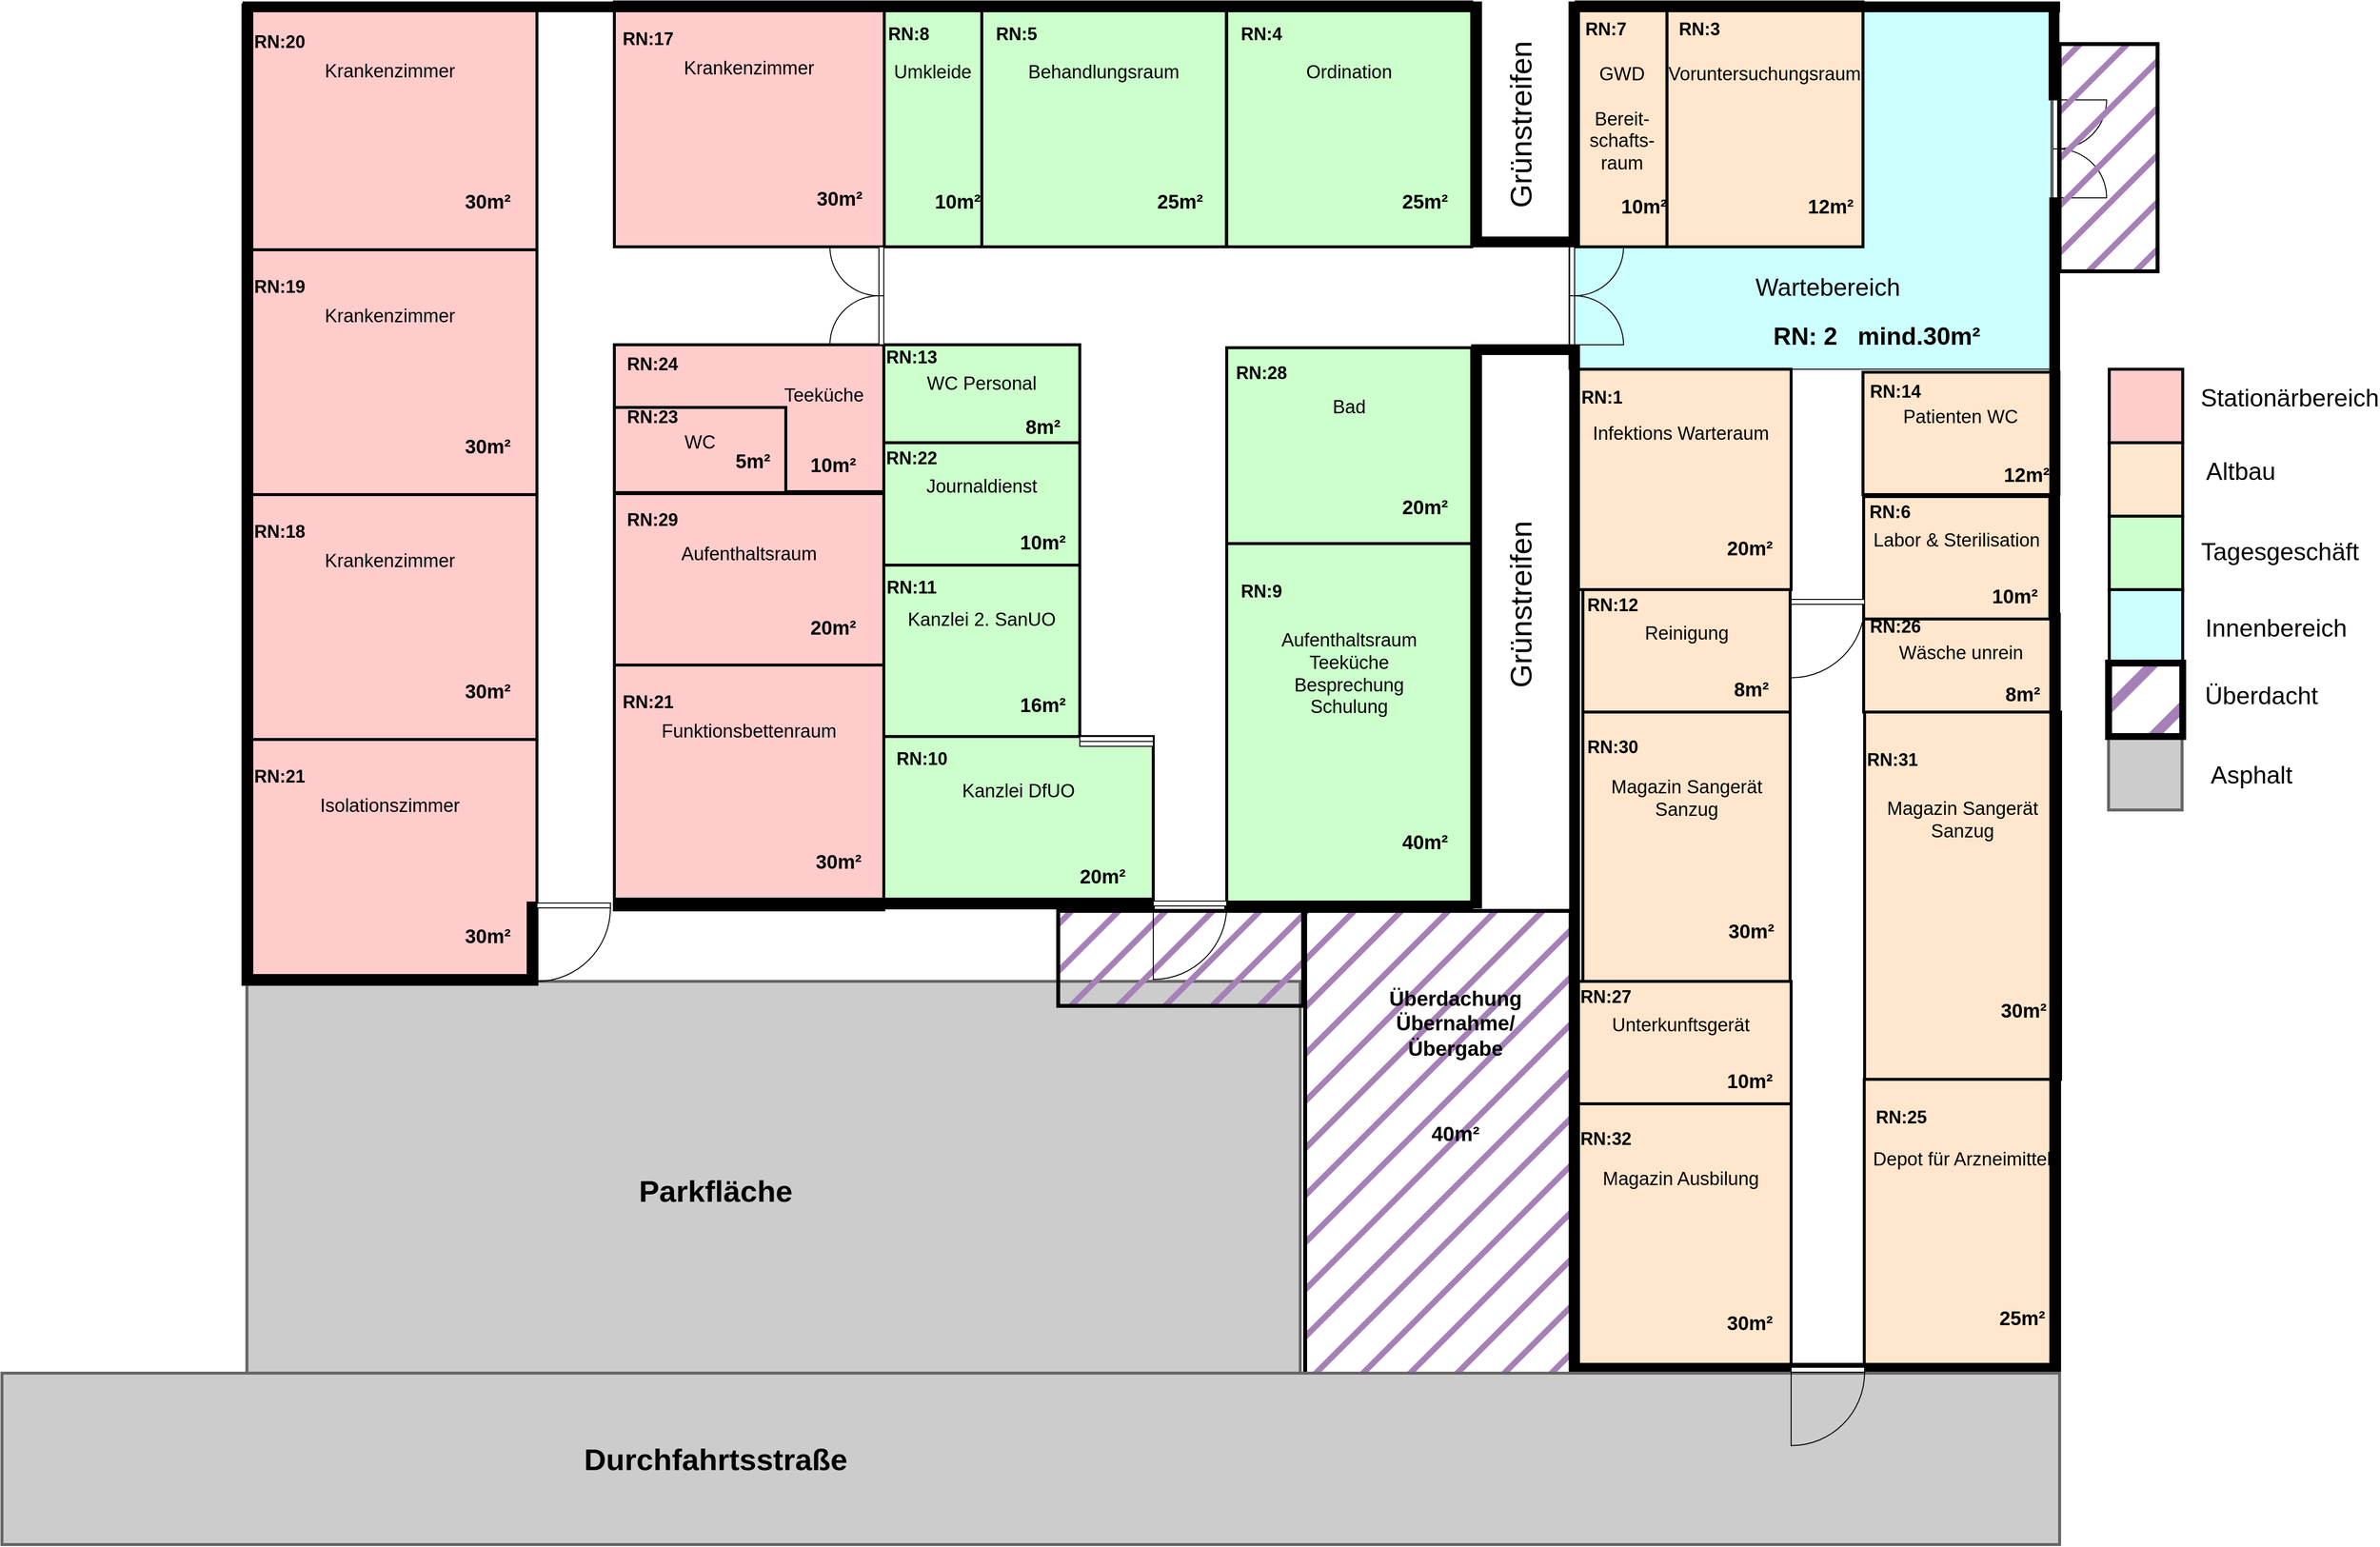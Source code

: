 <mxfile version="20.5.3" type="github">
  <diagram name="Page-1" id="38b20595-45e3-9b7f-d5ca-b57f44c5b66d">
    <mxGraphModel dx="5678" dy="2427" grid="1" gridSize="25" guides="1" tooltips="1" connect="1" arrows="1" fold="1" page="1" pageScale="1" pageWidth="1654" pageHeight="1169" math="0" shadow="0">
      <root>
        <mxCell id="0" />
        <mxCell id="1" parent="0" />
        <mxCell id="RjAbN3yXcOrOpelT3g5U-35" value="" style="group" parent="1" vertex="1" connectable="0">
          <mxGeometry x="-600.66" y="-100" width="500" height="375" as="geometry" />
        </mxCell>
        <mxCell id="kaSYq1DVyaRBqUA8F0u4-3" value="" style="group" vertex="1" connectable="0" parent="RjAbN3yXcOrOpelT3g5U-35">
          <mxGeometry width="492" height="375" as="geometry" />
        </mxCell>
        <mxCell id="RjAbN3yXcOrOpelT3g5U-33" value="" style="rounded=0;whiteSpace=wrap;html=1;fillStyle=solid;fillColor=#CCFFFF;gradientColor=none;" parent="kaSYq1DVyaRBqUA8F0u4-3" vertex="1">
          <mxGeometry width="492" height="375" as="geometry" />
        </mxCell>
        <mxCell id="RjAbN3yXcOrOpelT3g5U-34" value="Wartebereich" style="text;html=1;strokeColor=none;fillColor=none;align=center;verticalAlign=middle;whiteSpace=wrap;rounded=0;fillStyle=solid;fontSize=25;" parent="kaSYq1DVyaRBqUA8F0u4-3" vertex="1">
          <mxGeometry x="142.66" y="275" width="242.66" height="30" as="geometry" />
        </mxCell>
        <mxCell id="kaSYq1DVyaRBqUA8F0u4-2" value="RN: 2&amp;nbsp;&amp;nbsp; mind.30m²" style="text;html=1;strokeColor=none;fillColor=none;align=center;verticalAlign=middle;whiteSpace=wrap;rounded=0;fillStyle=solid;fontSize=25;fontStyle=1" vertex="1" parent="kaSYq1DVyaRBqUA8F0u4-3">
          <mxGeometry x="192.66" y="325" width="242.66" height="30" as="geometry" />
        </mxCell>
        <mxCell id="kaSYq1DVyaRBqUA8F0u4-20" value="" style="group" vertex="1" connectable="0" parent="kaSYq1DVyaRBqUA8F0u4-3">
          <mxGeometry x="7.34" width="92.66" height="250" as="geometry" />
        </mxCell>
        <mxCell id="m7lqvvpAXxHi6y3gCFo6-2" value="" style="rounded=0;whiteSpace=wrap;html=1;fillStyle=auto;strokeWidth=3;fillColor=#ffe6cc;strokeColor=#030303;container=0;" parent="kaSYq1DVyaRBqUA8F0u4-20" vertex="1">
          <mxGeometry width="92.66" height="250" as="geometry" />
        </mxCell>
        <mxCell id="RjAbN3yXcOrOpelT3g5U-36" value="" style="group" parent="kaSYq1DVyaRBqUA8F0u4-20" vertex="1" connectable="0">
          <mxGeometry width="92.66" height="250" as="geometry" />
        </mxCell>
        <mxCell id="m7lqvvpAXxHi6y3gCFo6-3" value="&lt;div&gt;GWD&lt;/div&gt;&lt;div&gt;&lt;br&gt;&lt;/div&gt;&lt;div&gt;Bereit-&lt;/div&gt;&lt;div&gt;schafts-&lt;/div&gt;&lt;div&gt;raum&lt;br&gt;&lt;/div&gt;" style="text;html=1;strokeColor=none;fillColor=none;align=center;verticalAlign=top;whiteSpace=wrap;rounded=0;fillStyle=auto;strokeWidth=3;fontSize=19;container=0;" parent="RjAbN3yXcOrOpelT3g5U-36" vertex="1">
          <mxGeometry y="55.556" width="92.66" height="138.889" as="geometry" />
        </mxCell>
        <mxCell id="m7lqvvpAXxHi6y3gCFo6-4" value="RN:7" style="text;html=1;strokeColor=none;fillColor=none;align=center;verticalAlign=middle;whiteSpace=wrap;rounded=0;fillStyle=auto;strokeWidth=3;fontSize=18;fontStyle=1;container=0;" parent="RjAbN3yXcOrOpelT3g5U-36" vertex="1">
          <mxGeometry x="7.413" width="46.33" height="55.556" as="geometry" />
        </mxCell>
        <mxCell id="m7lqvvpAXxHi6y3gCFo6-5" value="10m²" style="text;html=1;strokeColor=none;fillColor=none;align=center;verticalAlign=middle;whiteSpace=wrap;rounded=0;fillStyle=auto;strokeWidth=3;fontSize=20;fontStyle=1;container=0;" parent="RjAbN3yXcOrOpelT3g5U-36" vertex="1">
          <mxGeometry x="46.33" y="166.667" width="46.33" height="83.333" as="geometry" />
        </mxCell>
        <mxCell id="kaSYq1DVyaRBqUA8F0u4-64" value="" style="verticalLabelPosition=bottom;html=1;verticalAlign=top;align=center;shape=mxgraph.floorplan.doorDouble;aspect=fixed;rotation=-90;" vertex="1" parent="kaSYq1DVyaRBqUA8F0u4-3">
          <mxGeometry x="-24.34" y="275" width="100" height="50" as="geometry" />
        </mxCell>
        <mxCell id="u3zWE18VJpoSn7ixeQs8-63" value="" style="group" parent="1" vertex="1" connectable="0">
          <mxGeometry x="-500.66" y="-100" width="200" height="250" as="geometry" />
        </mxCell>
        <mxCell id="u3zWE18VJpoSn7ixeQs8-50" value="" style="rounded=0;whiteSpace=wrap;html=1;fillStyle=auto;strokeWidth=3;fillColor=#ffe6cc;strokeColor=#030303;container=0;" parent="u3zWE18VJpoSn7ixeQs8-63" vertex="1">
          <mxGeometry width="200" height="250" as="geometry" />
        </mxCell>
        <mxCell id="u3zWE18VJpoSn7ixeQs8-51" value="&lt;div style=&quot;font-size: 19px;&quot;&gt;Voruntersuchungsraum&lt;/div&gt;&lt;div style=&quot;font-size: 19px;&quot;&gt;&lt;br&gt;&lt;/div&gt;" style="text;html=1;strokeColor=none;fillColor=none;align=center;verticalAlign=top;whiteSpace=wrap;rounded=0;fillStyle=auto;strokeWidth=3;fontSize=19;container=0;" parent="u3zWE18VJpoSn7ixeQs8-63" vertex="1">
          <mxGeometry y="55.556" width="200" height="138.889" as="geometry" />
        </mxCell>
        <mxCell id="u3zWE18VJpoSn7ixeQs8-52" value="RN:3" style="text;html=1;strokeColor=none;fillColor=none;align=center;verticalAlign=middle;whiteSpace=wrap;rounded=0;fillStyle=auto;strokeWidth=3;fontSize=18;fontStyle=1;container=0;" parent="u3zWE18VJpoSn7ixeQs8-63" vertex="1">
          <mxGeometry width="66.667" height="55.556" as="geometry" />
        </mxCell>
        <mxCell id="u3zWE18VJpoSn7ixeQs8-54" value="12m²" style="text;html=1;strokeColor=none;fillColor=none;align=center;verticalAlign=middle;whiteSpace=wrap;rounded=0;fillStyle=auto;strokeWidth=3;fontSize=20;fontStyle=1;container=0;" parent="u3zWE18VJpoSn7ixeQs8-63" vertex="1">
          <mxGeometry x="133.333" y="166.667" width="66.667" height="83.333" as="geometry" />
        </mxCell>
        <mxCell id="kaSYq1DVyaRBqUA8F0u4-56" value="" style="rounded=0;whiteSpace=wrap;html=1;strokeWidth=3;fontSize=21;fillColor=#CCCCCC;fontColor=#333333;strokeColor=#666666;" vertex="1" parent="1">
          <mxGeometry x="-1950" y="900" width="1075" height="400" as="geometry" />
        </mxCell>
        <mxCell id="kaSYq1DVyaRBqUA8F0u4-21" value="" style="group" vertex="1" connectable="0" parent="1">
          <mxGeometry x="-300.66" y="278" width="200" height="125" as="geometry" />
        </mxCell>
        <mxCell id="kaSYq1DVyaRBqUA8F0u4-22" value="" style="rounded=0;whiteSpace=wrap;html=1;fillStyle=auto;strokeWidth=3;fillColor=#ffe6cc;strokeColor=#030303;container=0;" vertex="1" parent="kaSYq1DVyaRBqUA8F0u4-21">
          <mxGeometry width="200" height="125" as="geometry" />
        </mxCell>
        <mxCell id="kaSYq1DVyaRBqUA8F0u4-23" value="Patienten WC" style="text;html=1;strokeColor=none;fillColor=none;align=center;verticalAlign=top;whiteSpace=wrap;rounded=0;fillStyle=auto;strokeWidth=3;fontSize=19;container=0;" vertex="1" parent="kaSYq1DVyaRBqUA8F0u4-21">
          <mxGeometry y="27.778" width="200" height="69.444" as="geometry" />
        </mxCell>
        <mxCell id="kaSYq1DVyaRBqUA8F0u4-24" value="RN:14" style="text;html=1;strokeColor=none;fillColor=none;align=center;verticalAlign=middle;whiteSpace=wrap;rounded=0;fillStyle=auto;strokeWidth=3;fontSize=18;fontStyle=1;container=0;" vertex="1" parent="kaSYq1DVyaRBqUA8F0u4-21">
          <mxGeometry y="6" width="66.667" height="27.778" as="geometry" />
        </mxCell>
        <mxCell id="kaSYq1DVyaRBqUA8F0u4-25" value="12m²" style="text;html=1;strokeColor=none;fillColor=none;align=center;verticalAlign=middle;whiteSpace=wrap;rounded=0;fillStyle=auto;strokeWidth=3;fontSize=20;fontStyle=1;container=0;" vertex="1" parent="kaSYq1DVyaRBqUA8F0u4-21">
          <mxGeometry x="133.333" y="83.333" width="66.667" height="41.667" as="geometry" />
        </mxCell>
        <mxCell id="QElfXkJachdiM2EICLBZ-1" value="" style="group" parent="1" vertex="1" connectable="0">
          <mxGeometry x="-300" y="525" width="199.67" height="100" as="geometry" />
        </mxCell>
        <mxCell id="QElfXkJachdiM2EICLBZ-2" value="" style="rounded=0;whiteSpace=wrap;html=1;fillStyle=auto;strokeWidth=3;fillColor=#ffe6cc;strokeColor=#030303;container=0;" parent="QElfXkJachdiM2EICLBZ-1" vertex="1">
          <mxGeometry width="199.67" height="100" as="geometry" />
        </mxCell>
        <mxCell id="QElfXkJachdiM2EICLBZ-3" value="Wäsche unrein" style="text;html=1;strokeColor=none;fillColor=none;align=center;verticalAlign=top;whiteSpace=wrap;rounded=0;fillStyle=auto;strokeWidth=3;fontSize=19;container=0;" parent="QElfXkJachdiM2EICLBZ-1" vertex="1">
          <mxGeometry y="21.53" width="199.341" height="55" as="geometry" />
        </mxCell>
        <mxCell id="QElfXkJachdiM2EICLBZ-4" value="RN:26" style="text;html=1;strokeColor=none;fillColor=none;align=center;verticalAlign=middle;whiteSpace=wrap;rounded=0;fillStyle=auto;strokeWidth=3;fontSize=18;fontStyle=1;container=0;" parent="QElfXkJachdiM2EICLBZ-1" vertex="1">
          <mxGeometry x="3.55" width="56.906" height="26" as="geometry" />
        </mxCell>
        <mxCell id="QElfXkJachdiM2EICLBZ-5" value="8m²" style="text;html=1;strokeColor=none;fillColor=none;align=center;verticalAlign=middle;whiteSpace=wrap;rounded=0;fillStyle=auto;strokeWidth=3;fontSize=20;fontStyle=1;container=0;" parent="QElfXkJachdiM2EICLBZ-1" vertex="1">
          <mxGeometry x="124.794" y="62" width="74.547" height="38" as="geometry" />
        </mxCell>
        <mxCell id="kaSYq1DVyaRBqUA8F0u4-6" value="" style="group" vertex="1" connectable="0" parent="1">
          <mxGeometry x="-599" y="275" width="225" height="225" as="geometry" />
        </mxCell>
        <mxCell id="m7lqvvpAXxHi6y3gCFo6-7" value="" style="rounded=0;whiteSpace=wrap;html=1;fillStyle=auto;strokeWidth=3;fillColor=#ffe6cc;strokeColor=#030303;container=0;" parent="kaSYq1DVyaRBqUA8F0u4-6" vertex="1">
          <mxGeometry width="225" height="225" as="geometry" />
        </mxCell>
        <mxCell id="m7lqvvpAXxHi6y3gCFo6-8" value="Infektions Warteraum" style="text;html=1;strokeColor=none;fillColor=none;align=center;verticalAlign=top;whiteSpace=wrap;rounded=0;fillStyle=auto;strokeWidth=3;fontSize=19;container=0;" parent="kaSYq1DVyaRBqUA8F0u4-6" vertex="1">
          <mxGeometry x="0.37" y="48.442" width="224.63" height="123.75" as="geometry" />
        </mxCell>
        <mxCell id="m7lqvvpAXxHi6y3gCFo6-9" value="RN:1" style="text;html=1;strokeColor=none;fillColor=none;align=center;verticalAlign=middle;whiteSpace=wrap;rounded=0;fillStyle=auto;strokeWidth=3;fontSize=18;fontStyle=1;container=0;" parent="kaSYq1DVyaRBqUA8F0u4-6" vertex="1">
          <mxGeometry x="0.37" width="64.125" height="58.5" as="geometry" />
        </mxCell>
        <mxCell id="m7lqvvpAXxHi6y3gCFo6-10" value="20m²" style="text;html=1;strokeColor=none;fillColor=none;align=center;verticalAlign=middle;whiteSpace=wrap;rounded=0;fillStyle=auto;strokeWidth=3;fontSize=20;fontStyle=1;container=0;" parent="kaSYq1DVyaRBqUA8F0u4-6" vertex="1">
          <mxGeometry x="140.995" y="139.5" width="84.004" height="85.5" as="geometry" />
        </mxCell>
        <mxCell id="m7lqvvpAXxHi6y3gCFo6-11" value="" style="group" parent="1" vertex="1" connectable="0">
          <mxGeometry x="-300" y="405" width="190" height="125" as="geometry" />
        </mxCell>
        <mxCell id="m7lqvvpAXxHi6y3gCFo6-12" value="" style="rounded=0;whiteSpace=wrap;html=1;fillStyle=auto;strokeWidth=3;fillColor=#ffe6cc;strokeColor=#030303;container=0;" parent="m7lqvvpAXxHi6y3gCFo6-11" vertex="1">
          <mxGeometry width="190.0" height="125" as="geometry" />
        </mxCell>
        <mxCell id="m7lqvvpAXxHi6y3gCFo6-13" value="Labor &amp;amp; Sterilisation" style="text;html=1;strokeColor=none;fillColor=none;align=center;verticalAlign=top;whiteSpace=wrap;rounded=0;fillStyle=auto;strokeWidth=3;fontSize=19;container=0;" parent="m7lqvvpAXxHi6y3gCFo6-11" vertex="1">
          <mxGeometry y="26.913" width="189.687" height="68.75" as="geometry" />
        </mxCell>
        <mxCell id="m7lqvvpAXxHi6y3gCFo6-14" value="RN:6" style="text;html=1;strokeColor=none;fillColor=none;align=center;verticalAlign=middle;whiteSpace=wrap;rounded=0;fillStyle=auto;strokeWidth=3;fontSize=18;fontStyle=1;container=0;" parent="m7lqvvpAXxHi6y3gCFo6-11" vertex="1">
          <mxGeometry width="54.15" height="32.5" as="geometry" />
        </mxCell>
        <mxCell id="m7lqvvpAXxHi6y3gCFo6-15" value="10m²" style="text;html=1;strokeColor=none;fillColor=none;align=center;verticalAlign=middle;whiteSpace=wrap;rounded=0;fillStyle=auto;strokeWidth=3;fontSize=20;fontStyle=1;container=0;" parent="m7lqvvpAXxHi6y3gCFo6-11" vertex="1">
          <mxGeometry x="118.75" y="77.5" width="70.936" height="47.5" as="geometry" />
        </mxCell>
        <mxCell id="m7lqvvpAXxHi6y3gCFo6-16" value="" style="group" parent="1" vertex="1" connectable="0">
          <mxGeometry x="-1200" y="-100" width="249.59" height="250" as="geometry" />
        </mxCell>
        <mxCell id="m7lqvvpAXxHi6y3gCFo6-17" value="" style="rounded=0;whiteSpace=wrap;html=1;fillStyle=auto;strokeWidth=3;fillColor=#CCFFCC;strokeColor=#030303;container=0;" parent="m7lqvvpAXxHi6y3gCFo6-16" vertex="1">
          <mxGeometry width="249.59" height="250" as="geometry" />
        </mxCell>
        <mxCell id="m7lqvvpAXxHi6y3gCFo6-18" value="&lt;div style=&quot;font-size: 19px;&quot;&gt;Behandlungsraum&lt;/div&gt;&lt;div style=&quot;font-size: 19px;&quot;&gt;&lt;br&gt;&lt;/div&gt;" style="text;html=1;strokeColor=none;fillColor=none;align=center;verticalAlign=top;whiteSpace=wrap;rounded=0;fillStyle=auto;strokeWidth=3;fontSize=19;container=0;" parent="m7lqvvpAXxHi6y3gCFo6-16" vertex="1">
          <mxGeometry y="53.825" width="249.179" height="137.5" as="geometry" />
        </mxCell>
        <mxCell id="m7lqvvpAXxHi6y3gCFo6-19" value="&lt;div&gt;RN:5&lt;/div&gt;" style="text;html=1;strokeColor=none;fillColor=none;align=center;verticalAlign=middle;whiteSpace=wrap;rounded=0;fillStyle=auto;strokeWidth=3;fontSize=18;fontStyle=1;container=0;" parent="m7lqvvpAXxHi6y3gCFo6-16" vertex="1">
          <mxGeometry width="71.133" height="65" as="geometry" />
        </mxCell>
        <mxCell id="m7lqvvpAXxHi6y3gCFo6-20" value="25m²" style="text;html=1;strokeColor=none;fillColor=none;align=center;verticalAlign=middle;whiteSpace=wrap;rounded=0;fillStyle=auto;strokeWidth=3;fontSize=20;fontStyle=1;container=0;" parent="m7lqvvpAXxHi6y3gCFo6-16" vertex="1">
          <mxGeometry x="155.994" y="155" width="93.184" height="95.0" as="geometry" />
        </mxCell>
        <mxCell id="m7lqvvpAXxHi6y3gCFo6-23" value="" style="group" parent="1" vertex="1" connectable="0">
          <mxGeometry x="-950" y="453" width="250" height="375" as="geometry" />
        </mxCell>
        <mxCell id="m7lqvvpAXxHi6y3gCFo6-24" value="" style="rounded=0;whiteSpace=wrap;html=1;fillStyle=auto;strokeWidth=3;fillColor=#CCFFCC;strokeColor=#030303;container=0;" parent="m7lqvvpAXxHi6y3gCFo6-23" vertex="1">
          <mxGeometry width="250" height="375.0" as="geometry" />
        </mxCell>
        <mxCell id="m7lqvvpAXxHi6y3gCFo6-25" value="&lt;div&gt;Aufenthaltsraum&lt;/div&gt;&lt;div&gt;Teeküche&lt;/div&gt;&lt;div&gt;Besprechung&lt;/div&gt;&lt;div&gt;Schulung&lt;br&gt;&lt;/div&gt;" style="text;html=1;strokeColor=none;fillColor=none;align=center;verticalAlign=top;whiteSpace=wrap;rounded=0;fillStyle=auto;strokeWidth=3;fontSize=19;container=0;" parent="m7lqvvpAXxHi6y3gCFo6-23" vertex="1">
          <mxGeometry y="80.738" width="249.588" height="206.25" as="geometry" />
        </mxCell>
        <mxCell id="m7lqvvpAXxHi6y3gCFo6-26" value="RN:9" style="text;html=1;strokeColor=none;fillColor=none;align=center;verticalAlign=middle;whiteSpace=wrap;rounded=0;fillStyle=auto;strokeWidth=3;fontSize=18;fontStyle=1;container=0;" parent="m7lqvvpAXxHi6y3gCFo6-23" vertex="1">
          <mxGeometry width="71.25" height="97.5" as="geometry" />
        </mxCell>
        <mxCell id="m7lqvvpAXxHi6y3gCFo6-27" value="40m²" style="text;html=1;strokeColor=none;fillColor=none;align=center;verticalAlign=middle;whiteSpace=wrap;rounded=0;fillStyle=auto;strokeWidth=3;fontSize=20;fontStyle=1;container=0;" parent="m7lqvvpAXxHi6y3gCFo6-23" vertex="1">
          <mxGeometry x="156.25" y="232.5" width="93.337" height="142.5" as="geometry" />
        </mxCell>
        <mxCell id="m7lqvvpAXxHi6y3gCFo6-28" value="" style="group" parent="1" vertex="1" connectable="0">
          <mxGeometry x="-950" y="-100" width="250" height="250" as="geometry" />
        </mxCell>
        <mxCell id="m7lqvvpAXxHi6y3gCFo6-29" value="" style="rounded=0;whiteSpace=wrap;html=1;fillStyle=auto;strokeWidth=3;fillColor=#CCFFCC;strokeColor=#030303;container=0;" parent="m7lqvvpAXxHi6y3gCFo6-28" vertex="1">
          <mxGeometry width="250" height="250" as="geometry" />
        </mxCell>
        <mxCell id="m7lqvvpAXxHi6y3gCFo6-30" value="Ordination" style="text;html=1;strokeColor=none;fillColor=none;align=center;verticalAlign=top;whiteSpace=wrap;rounded=0;fillStyle=auto;strokeWidth=3;fontSize=19;container=0;" parent="m7lqvvpAXxHi6y3gCFo6-28" vertex="1">
          <mxGeometry y="53.825" width="249.588" height="137.5" as="geometry" />
        </mxCell>
        <mxCell id="m7lqvvpAXxHi6y3gCFo6-31" value="&lt;div&gt;RN:4&lt;/div&gt;" style="text;html=1;strokeColor=none;fillColor=none;align=center;verticalAlign=middle;whiteSpace=wrap;rounded=0;fillStyle=auto;strokeWidth=3;fontSize=18;fontStyle=1;container=0;" parent="m7lqvvpAXxHi6y3gCFo6-28" vertex="1">
          <mxGeometry width="71.25" height="65.0" as="geometry" />
        </mxCell>
        <mxCell id="m7lqvvpAXxHi6y3gCFo6-32" value="25m²" style="text;html=1;strokeColor=none;fillColor=none;align=center;verticalAlign=middle;whiteSpace=wrap;rounded=0;fillStyle=auto;strokeWidth=3;fontSize=20;fontStyle=1;container=0;" parent="m7lqvvpAXxHi6y3gCFo6-28" vertex="1">
          <mxGeometry x="156.25" y="155.0" width="93.337" height="95.0" as="geometry" />
        </mxCell>
        <mxCell id="m7lqvvpAXxHi6y3gCFo6-34" value="" style="group" parent="1" vertex="1" connectable="0">
          <mxGeometry x="-950" y="253" width="250" height="200" as="geometry" />
        </mxCell>
        <mxCell id="m7lqvvpAXxHi6y3gCFo6-35" value="" style="rounded=0;whiteSpace=wrap;html=1;fillStyle=auto;strokeWidth=3;fillColor=#CCFFCC;strokeColor=#030303;container=0;" parent="m7lqvvpAXxHi6y3gCFo6-34" vertex="1">
          <mxGeometry width="250" height="200" as="geometry" />
        </mxCell>
        <mxCell id="m7lqvvpAXxHi6y3gCFo6-36" value="Bad" style="text;html=1;strokeColor=none;fillColor=none;align=center;verticalAlign=top;whiteSpace=wrap;rounded=0;fillStyle=auto;strokeWidth=3;fontSize=19;container=0;" parent="m7lqvvpAXxHi6y3gCFo6-34" vertex="1">
          <mxGeometry y="43.06" width="249.588" height="110" as="geometry" />
        </mxCell>
        <mxCell id="m7lqvvpAXxHi6y3gCFo6-37" value="RN:28" style="text;html=1;strokeColor=none;fillColor=none;align=center;verticalAlign=middle;whiteSpace=wrap;rounded=0;fillStyle=auto;strokeWidth=3;fontSize=18;fontStyle=1;container=0;" parent="m7lqvvpAXxHi6y3gCFo6-34" vertex="1">
          <mxGeometry width="71.25" height="52" as="geometry" />
        </mxCell>
        <mxCell id="m7lqvvpAXxHi6y3gCFo6-38" value="20m²" style="text;html=1;strokeColor=none;fillColor=none;align=center;verticalAlign=middle;whiteSpace=wrap;rounded=0;fillStyle=auto;strokeWidth=3;fontSize=20;fontStyle=1;container=0;" parent="m7lqvvpAXxHi6y3gCFo6-34" vertex="1">
          <mxGeometry x="156.25" y="124" width="93.338" height="76" as="geometry" />
        </mxCell>
        <mxCell id="m7lqvvpAXxHi6y3gCFo6-39" value="" style="group;fillColor=none;" parent="1" vertex="1" connectable="0">
          <mxGeometry x="-1300" y="250" width="200" height="103" as="geometry" />
        </mxCell>
        <mxCell id="m7lqvvpAXxHi6y3gCFo6-40" value="" style="rounded=0;whiteSpace=wrap;html=1;fillStyle=auto;strokeWidth=3;fillColor=#CCFFCC;strokeColor=#030303;container=0;" parent="m7lqvvpAXxHi6y3gCFo6-39" vertex="1">
          <mxGeometry width="200" height="103" as="geometry" />
        </mxCell>
        <mxCell id="m7lqvvpAXxHi6y3gCFo6-41" value="WC Personal" style="text;html=1;strokeColor=none;fillColor=none;align=center;verticalAlign=top;whiteSpace=wrap;rounded=0;fillStyle=auto;strokeWidth=3;fontSize=19;container=0;" parent="m7lqvvpAXxHi6y3gCFo6-39" vertex="1">
          <mxGeometry y="22.176" width="199.671" height="56.65" as="geometry" />
        </mxCell>
        <mxCell id="m7lqvvpAXxHi6y3gCFo6-42" value="RN:13" style="text;html=1;strokeColor=none;fillColor=none;align=center;verticalAlign=middle;whiteSpace=wrap;rounded=0;fillStyle=auto;strokeWidth=3;fontSize=18;fontStyle=1;container=0;" parent="m7lqvvpAXxHi6y3gCFo6-39" vertex="1">
          <mxGeometry width="57" height="26.78" as="geometry" />
        </mxCell>
        <mxCell id="m7lqvvpAXxHi6y3gCFo6-43" value="8m²" style="text;html=1;strokeColor=none;fillColor=none;align=center;verticalAlign=middle;whiteSpace=wrap;rounded=0;fillStyle=auto;strokeWidth=3;fontSize=20;fontStyle=1;container=0;" parent="m7lqvvpAXxHi6y3gCFo6-39" vertex="1">
          <mxGeometry x="125" y="63.86" width="74.67" height="39.14" as="geometry" />
        </mxCell>
        <mxCell id="m7lqvvpAXxHi6y3gCFo6-45" value="" style="group" parent="1" vertex="1" connectable="0">
          <mxGeometry x="-1300" y="-100" width="100" height="250" as="geometry" />
        </mxCell>
        <mxCell id="m7lqvvpAXxHi6y3gCFo6-46" value="" style="rounded=0;whiteSpace=wrap;html=1;fillStyle=auto;strokeWidth=3;fillColor=#CCFFCC;strokeColor=#030303;container=0;" parent="m7lqvvpAXxHi6y3gCFo6-45" vertex="1">
          <mxGeometry width="100" height="250" as="geometry" />
        </mxCell>
        <mxCell id="m7lqvvpAXxHi6y3gCFo6-47" value="Umkleide" style="text;html=1;strokeColor=none;fillColor=none;align=center;verticalAlign=top;whiteSpace=wrap;rounded=0;fillStyle=auto;strokeWidth=3;fontSize=19;container=0;" parent="m7lqvvpAXxHi6y3gCFo6-45" vertex="1">
          <mxGeometry y="53.825" width="99.835" height="137.5" as="geometry" />
        </mxCell>
        <mxCell id="m7lqvvpAXxHi6y3gCFo6-48" value="RN:8" style="text;html=1;strokeColor=none;fillColor=none;align=center;verticalAlign=middle;whiteSpace=wrap;rounded=0;fillStyle=auto;strokeWidth=3;fontSize=18;fontStyle=1;container=0;" parent="m7lqvvpAXxHi6y3gCFo6-45" vertex="1">
          <mxGeometry x="11" width="28.5" height="65.0" as="geometry" />
        </mxCell>
        <mxCell id="m7lqvvpAXxHi6y3gCFo6-49" value="&lt;div&gt;10m²&lt;/div&gt;" style="text;html=1;strokeColor=none;fillColor=none;align=center;verticalAlign=middle;whiteSpace=wrap;rounded=0;fillStyle=auto;strokeWidth=3;fontSize=20;fontStyle=1;container=0;" parent="m7lqvvpAXxHi6y3gCFo6-45" vertex="1">
          <mxGeometry x="56.5" y="155.0" width="37.335" height="95.0" as="geometry" />
        </mxCell>
        <mxCell id="m7lqvvpAXxHi6y3gCFo6-50" value="" style="group" parent="1" vertex="1" connectable="0">
          <mxGeometry x="-1300" y="475" width="200" height="175" as="geometry" />
        </mxCell>
        <mxCell id="m7lqvvpAXxHi6y3gCFo6-51" value="" style="rounded=0;whiteSpace=wrap;html=1;fillStyle=auto;strokeWidth=3;fillColor=#CCFFCC;strokeColor=#030303;container=0;" parent="m7lqvvpAXxHi6y3gCFo6-50" vertex="1">
          <mxGeometry width="200" height="175" as="geometry" />
        </mxCell>
        <mxCell id="m7lqvvpAXxHi6y3gCFo6-52" value="Kanzlei 2. SanUO" style="text;html=1;strokeColor=none;fillColor=none;align=center;verticalAlign=top;whiteSpace=wrap;rounded=0;fillStyle=auto;strokeWidth=3;fontSize=19;container=0;" parent="m7lqvvpAXxHi6y3gCFo6-50" vertex="1">
          <mxGeometry y="37.678" width="199.671" height="96.25" as="geometry" />
        </mxCell>
        <mxCell id="m7lqvvpAXxHi6y3gCFo6-53" value="RN:11" style="text;html=1;strokeColor=none;fillColor=none;align=center;verticalAlign=middle;whiteSpace=wrap;rounded=0;fillStyle=auto;strokeWidth=3;fontSize=18;fontStyle=1;container=0;" parent="m7lqvvpAXxHi6y3gCFo6-50" vertex="1">
          <mxGeometry width="57" height="45.5" as="geometry" />
        </mxCell>
        <mxCell id="m7lqvvpAXxHi6y3gCFo6-54" value="16m²" style="text;html=1;strokeColor=none;fillColor=none;align=center;verticalAlign=middle;whiteSpace=wrap;rounded=0;fillStyle=auto;strokeWidth=3;fontSize=20;fontStyle=1;container=0;" parent="m7lqvvpAXxHi6y3gCFo6-50" vertex="1">
          <mxGeometry x="125" y="108.5" width="74.67" height="66.5" as="geometry" />
        </mxCell>
        <mxCell id="m7lqvvpAXxHi6y3gCFo6-55" value="" style="group" parent="1" vertex="1" connectable="0">
          <mxGeometry x="-1300" y="650" width="300" height="175" as="geometry" />
        </mxCell>
        <mxCell id="m7lqvvpAXxHi6y3gCFo6-56" value="" style="rounded=0;whiteSpace=wrap;html=1;fillStyle=auto;strokeWidth=3;fillColor=#CCFFCC;strokeColor=#030303;container=0;" parent="m7lqvvpAXxHi6y3gCFo6-55" vertex="1">
          <mxGeometry width="275" height="175" as="geometry" />
        </mxCell>
        <mxCell id="m7lqvvpAXxHi6y3gCFo6-57" value="Kanzlei DfUO" style="text;html=1;strokeColor=none;fillColor=none;align=center;verticalAlign=top;whiteSpace=wrap;rounded=0;fillStyle=auto;strokeWidth=3;fontSize=19;container=0;" parent="m7lqvvpAXxHi6y3gCFo6-55" vertex="1">
          <mxGeometry y="37.678" width="274.547" height="96.25" as="geometry" />
        </mxCell>
        <mxCell id="m7lqvvpAXxHi6y3gCFo6-58" value="RN:10" style="text;html=1;strokeColor=none;fillColor=none;align=center;verticalAlign=middle;whiteSpace=wrap;rounded=0;fillStyle=auto;strokeWidth=3;fontSize=18;fontStyle=1;container=0;" parent="m7lqvvpAXxHi6y3gCFo6-55" vertex="1">
          <mxGeometry width="78.375" height="45.5" as="geometry" />
        </mxCell>
        <mxCell id="m7lqvvpAXxHi6y3gCFo6-59" value="20m²" style="text;html=1;strokeColor=none;fillColor=none;align=center;verticalAlign=middle;whiteSpace=wrap;rounded=0;fillStyle=auto;strokeWidth=3;fontSize=20;fontStyle=1;container=0;" parent="m7lqvvpAXxHi6y3gCFo6-55" vertex="1">
          <mxGeometry x="171.875" y="108.5" width="102.671" height="66.5" as="geometry" />
        </mxCell>
        <mxCell id="RjAbN3yXcOrOpelT3g5U-20" value="" style="verticalLabelPosition=bottom;html=1;verticalAlign=top;align=center;shape=mxgraph.floorplan.window;" parent="m7lqvvpAXxHi6y3gCFo6-55" vertex="1">
          <mxGeometry x="200" width="75" height="10" as="geometry" />
        </mxCell>
        <mxCell id="m7lqvvpAXxHi6y3gCFo6-60" value="" style="group" parent="1" vertex="1" connectable="0">
          <mxGeometry x="-1300" y="350" width="200" height="125" as="geometry" />
        </mxCell>
        <mxCell id="m7lqvvpAXxHi6y3gCFo6-61" value="" style="rounded=0;whiteSpace=wrap;html=1;fillStyle=auto;strokeWidth=3;fillColor=#CCFFCC;strokeColor=#030303;container=0;" parent="m7lqvvpAXxHi6y3gCFo6-60" vertex="1">
          <mxGeometry width="200" height="125" as="geometry" />
        </mxCell>
        <mxCell id="m7lqvvpAXxHi6y3gCFo6-62" value="Journaldienst" style="text;html=1;strokeColor=none;fillColor=none;align=center;verticalAlign=top;whiteSpace=wrap;rounded=0;fillStyle=auto;strokeWidth=3;fontSize=19;container=0;" parent="m7lqvvpAXxHi6y3gCFo6-60" vertex="1">
          <mxGeometry y="26.913" width="199.671" height="68.75" as="geometry" />
        </mxCell>
        <mxCell id="m7lqvvpAXxHi6y3gCFo6-63" value="RN:22" style="text;html=1;strokeColor=none;fillColor=none;align=center;verticalAlign=middle;whiteSpace=wrap;rounded=0;fillStyle=auto;strokeWidth=3;fontSize=18;fontStyle=1;container=0;" parent="m7lqvvpAXxHi6y3gCFo6-60" vertex="1">
          <mxGeometry width="57" height="32.5" as="geometry" />
        </mxCell>
        <mxCell id="m7lqvvpAXxHi6y3gCFo6-64" value="10m²" style="text;html=1;strokeColor=none;fillColor=none;align=center;verticalAlign=middle;whiteSpace=wrap;rounded=0;fillStyle=auto;strokeWidth=3;fontSize=20;fontStyle=1;container=0;" parent="m7lqvvpAXxHi6y3gCFo6-60" vertex="1">
          <mxGeometry x="125" y="77.5" width="74.67" height="47.5" as="geometry" />
        </mxCell>
        <mxCell id="QElfXkJachdiM2EICLBZ-6" value="" style="group" parent="1" vertex="1" connectable="0">
          <mxGeometry x="-599" y="900" width="225" height="125" as="geometry" />
        </mxCell>
        <mxCell id="QElfXkJachdiM2EICLBZ-7" value="" style="rounded=0;whiteSpace=wrap;html=1;fillStyle=auto;strokeWidth=3;fillColor=#ffe6cc;strokeColor=#030303;container=0;" parent="QElfXkJachdiM2EICLBZ-6" vertex="1">
          <mxGeometry width="225" height="125" as="geometry" />
        </mxCell>
        <mxCell id="QElfXkJachdiM2EICLBZ-8" value="Unterkunftsgerät" style="text;html=1;strokeColor=none;fillColor=none;align=center;verticalAlign=top;whiteSpace=wrap;rounded=0;fillStyle=auto;strokeWidth=3;fontSize=19;container=0;" parent="QElfXkJachdiM2EICLBZ-6" vertex="1">
          <mxGeometry y="26.913" width="224.63" height="68.75" as="geometry" />
        </mxCell>
        <mxCell id="QElfXkJachdiM2EICLBZ-9" value="RN:27" style="text;html=1;strokeColor=none;fillColor=none;align=center;verticalAlign=middle;whiteSpace=wrap;rounded=0;fillStyle=auto;strokeWidth=3;fontSize=18;fontStyle=1;container=0;" parent="QElfXkJachdiM2EICLBZ-6" vertex="1">
          <mxGeometry x="4" width="64.125" height="32.5" as="geometry" />
        </mxCell>
        <mxCell id="QElfXkJachdiM2EICLBZ-10" value="10m²" style="text;html=1;strokeColor=none;fillColor=none;align=center;verticalAlign=middle;whiteSpace=wrap;rounded=0;fillStyle=auto;strokeWidth=3;fontSize=20;fontStyle=1;container=0;" parent="QElfXkJachdiM2EICLBZ-6" vertex="1">
          <mxGeometry x="140.625" y="77.5" width="84.004" height="47.5" as="geometry" />
        </mxCell>
        <mxCell id="QElfXkJachdiM2EICLBZ-11" value="" style="group" parent="1" vertex="1" connectable="0">
          <mxGeometry x="-599" y="1025" width="225" height="275" as="geometry" />
        </mxCell>
        <mxCell id="QElfXkJachdiM2EICLBZ-12" value="" style="rounded=0;whiteSpace=wrap;html=1;fillStyle=auto;strokeWidth=3;fillColor=#ffe6cc;strokeColor=#030303;container=0;" parent="QElfXkJachdiM2EICLBZ-11" vertex="1">
          <mxGeometry width="225" height="275" as="geometry" />
        </mxCell>
        <mxCell id="QElfXkJachdiM2EICLBZ-13" value="Magazin Ausbilung" style="text;html=1;strokeColor=none;fillColor=none;align=center;verticalAlign=top;whiteSpace=wrap;rounded=0;fillStyle=auto;strokeWidth=3;fontSize=19;container=0;" parent="QElfXkJachdiM2EICLBZ-11" vertex="1">
          <mxGeometry y="59.208" width="224.63" height="151.25" as="geometry" />
        </mxCell>
        <mxCell id="QElfXkJachdiM2EICLBZ-14" value="RN:32" style="text;html=1;strokeColor=none;fillColor=none;align=center;verticalAlign=middle;whiteSpace=wrap;rounded=0;fillStyle=auto;strokeWidth=3;fontSize=18;fontStyle=1;container=0;" parent="QElfXkJachdiM2EICLBZ-11" vertex="1">
          <mxGeometry x="4" width="64.125" height="71.5" as="geometry" />
        </mxCell>
        <mxCell id="QElfXkJachdiM2EICLBZ-15" value="30m²" style="text;html=1;strokeColor=none;fillColor=none;align=center;verticalAlign=middle;whiteSpace=wrap;rounded=0;fillStyle=auto;strokeWidth=3;fontSize=20;fontStyle=1;container=0;" parent="QElfXkJachdiM2EICLBZ-11" vertex="1">
          <mxGeometry x="140.625" y="170.5" width="84.004" height="104.5" as="geometry" />
        </mxCell>
        <mxCell id="Mdi7qmPaL45vFRjn11RK-1" value="" style="group" parent="1" vertex="1" connectable="0">
          <mxGeometry x="-586.5" y="500" width="211.5" height="125" as="geometry" />
        </mxCell>
        <mxCell id="Mdi7qmPaL45vFRjn11RK-2" value="" style="rounded=0;whiteSpace=wrap;html=1;fillStyle=auto;strokeWidth=3;fillColor=#ffe6cc;strokeColor=#030303;container=0;" parent="Mdi7qmPaL45vFRjn11RK-1" vertex="1">
          <mxGeometry width="211.5" height="125" as="geometry" />
        </mxCell>
        <mxCell id="Mdi7qmPaL45vFRjn11RK-3" value="Reinigung" style="text;html=1;strokeColor=none;fillColor=none;align=center;verticalAlign=top;whiteSpace=wrap;rounded=0;fillStyle=auto;strokeWidth=3;fontSize=19;container=0;" parent="Mdi7qmPaL45vFRjn11RK-1" vertex="1">
          <mxGeometry y="26.913" width="211.152" height="68.75" as="geometry" />
        </mxCell>
        <mxCell id="Mdi7qmPaL45vFRjn11RK-4" value="RN:12" style="text;html=1;strokeColor=none;fillColor=none;align=center;verticalAlign=middle;whiteSpace=wrap;rounded=0;fillStyle=auto;strokeWidth=3;fontSize=18;fontStyle=1;container=0;" parent="Mdi7qmPaL45vFRjn11RK-1" vertex="1">
          <mxGeometry width="60.278" height="32.5" as="geometry" />
        </mxCell>
        <mxCell id="Mdi7qmPaL45vFRjn11RK-5" value="8m²" style="text;html=1;strokeColor=none;fillColor=none;align=center;verticalAlign=middle;whiteSpace=wrap;rounded=0;fillStyle=auto;strokeWidth=3;fontSize=20;fontStyle=1;container=0;" parent="Mdi7qmPaL45vFRjn11RK-1" vertex="1">
          <mxGeometry x="132.188" y="77.5" width="78.964" height="47.5" as="geometry" />
        </mxCell>
        <mxCell id="Mdi7qmPaL45vFRjn11RK-6" value="" style="group" parent="1" vertex="1" connectable="0">
          <mxGeometry x="-586.5" y="625" width="211.5" height="275" as="geometry" />
        </mxCell>
        <mxCell id="Mdi7qmPaL45vFRjn11RK-7" value="" style="rounded=0;whiteSpace=wrap;html=1;fillStyle=auto;strokeWidth=3;fillColor=#ffe6cc;strokeColor=#030303;container=0;" parent="Mdi7qmPaL45vFRjn11RK-6" vertex="1">
          <mxGeometry width="211.5" height="275" as="geometry" />
        </mxCell>
        <mxCell id="Mdi7qmPaL45vFRjn11RK-8" value="Magazin Sangerät&lt;br&gt;Sanzug" style="text;html=1;strokeColor=none;fillColor=none;align=center;verticalAlign=top;whiteSpace=wrap;rounded=0;fillStyle=auto;strokeWidth=3;fontSize=19;container=0;" parent="Mdi7qmPaL45vFRjn11RK-6" vertex="1">
          <mxGeometry y="59.208" width="211.152" height="151.25" as="geometry" />
        </mxCell>
        <mxCell id="Mdi7qmPaL45vFRjn11RK-9" value="RN:30" style="text;html=1;strokeColor=none;fillColor=none;align=center;verticalAlign=middle;whiteSpace=wrap;rounded=0;fillStyle=auto;strokeWidth=3;fontSize=18;fontStyle=1;container=0;" parent="Mdi7qmPaL45vFRjn11RK-6" vertex="1">
          <mxGeometry width="60.278" height="71.5" as="geometry" />
        </mxCell>
        <mxCell id="Mdi7qmPaL45vFRjn11RK-10" value="30m²" style="text;html=1;strokeColor=none;fillColor=none;align=center;verticalAlign=middle;whiteSpace=wrap;rounded=0;fillStyle=auto;strokeWidth=3;fontSize=20;fontStyle=1;container=0;" parent="Mdi7qmPaL45vFRjn11RK-6" vertex="1">
          <mxGeometry x="132.188" y="170.5" width="78.964" height="104.5" as="geometry" />
        </mxCell>
        <mxCell id="Mdi7qmPaL45vFRjn11RK-11" value="" style="group" parent="1" vertex="1" connectable="0">
          <mxGeometry x="-299" y="625" width="200" height="375" as="geometry" />
        </mxCell>
        <mxCell id="Mdi7qmPaL45vFRjn11RK-12" value="" style="rounded=0;whiteSpace=wrap;html=1;fillStyle=auto;strokeWidth=3;fillColor=#ffe6cc;strokeColor=#030303;container=0;" parent="Mdi7qmPaL45vFRjn11RK-11" vertex="1">
          <mxGeometry width="200" height="375" as="geometry" />
        </mxCell>
        <mxCell id="Mdi7qmPaL45vFRjn11RK-13" value="Magazin Sangerät&lt;br&gt;Sanzug" style="text;html=1;strokeColor=none;fillColor=none;align=center;verticalAlign=top;whiteSpace=wrap;rounded=0;fillStyle=auto;strokeWidth=3;fontSize=19;container=0;" parent="Mdi7qmPaL45vFRjn11RK-11" vertex="1">
          <mxGeometry y="80.738" width="199.671" height="206.25" as="geometry" />
        </mxCell>
        <mxCell id="Mdi7qmPaL45vFRjn11RK-14" value="RN:31" style="text;html=1;strokeColor=none;fillColor=none;align=center;verticalAlign=middle;whiteSpace=wrap;rounded=0;fillStyle=auto;strokeWidth=3;fontSize=18;fontStyle=1;container=0;" parent="Mdi7qmPaL45vFRjn11RK-11" vertex="1">
          <mxGeometry width="57" height="97.5" as="geometry" />
        </mxCell>
        <mxCell id="Mdi7qmPaL45vFRjn11RK-15" value="30m²" style="text;html=1;strokeColor=none;fillColor=none;align=center;verticalAlign=middle;whiteSpace=wrap;rounded=0;fillStyle=auto;strokeWidth=3;fontSize=20;fontStyle=1;container=0;" parent="Mdi7qmPaL45vFRjn11RK-11" vertex="1">
          <mxGeometry x="125" y="232.5" width="74.67" height="142.5" as="geometry" />
        </mxCell>
        <mxCell id="Mdi7qmPaL45vFRjn11RK-16" value="" style="group" parent="1" vertex="1" connectable="0">
          <mxGeometry x="-299.34" y="1000" width="199.34" height="302.5" as="geometry" />
        </mxCell>
        <mxCell id="Mdi7qmPaL45vFRjn11RK-17" value="" style="rounded=0;whiteSpace=wrap;html=1;fillStyle=auto;strokeWidth=3;fillColor=#ffe6cc;strokeColor=#030303;container=0;" parent="Mdi7qmPaL45vFRjn11RK-16" vertex="1">
          <mxGeometry width="199.34" height="299.505" as="geometry" />
        </mxCell>
        <mxCell id="Mdi7qmPaL45vFRjn11RK-18" value="Depot für Arzneimittel" style="text;html=1;strokeColor=none;fillColor=none;align=center;verticalAlign=top;whiteSpace=wrap;rounded=0;fillStyle=auto;strokeWidth=3;fontSize=19;container=0;" parent="Mdi7qmPaL45vFRjn11RK-16" vertex="1">
          <mxGeometry y="64.483" width="199.012" height="164.728" as="geometry" />
        </mxCell>
        <mxCell id="Mdi7qmPaL45vFRjn11RK-19" value="RN:25" style="text;html=1;strokeColor=none;fillColor=none;align=center;verticalAlign=middle;whiteSpace=wrap;rounded=0;fillStyle=auto;strokeWidth=3;fontSize=18;fontStyle=1;container=0;" parent="Mdi7qmPaL45vFRjn11RK-16" vertex="1">
          <mxGeometry width="75" height="77.871" as="geometry" />
        </mxCell>
        <mxCell id="Mdi7qmPaL45vFRjn11RK-20" value="25m²" style="text;html=1;strokeColor=none;fillColor=none;align=center;verticalAlign=middle;whiteSpace=wrap;rounded=0;fillStyle=auto;strokeWidth=3;fontSize=20;fontStyle=1;container=0;" parent="Mdi7qmPaL45vFRjn11RK-16" vertex="1">
          <mxGeometry x="124.588" y="185.693" width="74.424" height="113.812" as="geometry" />
        </mxCell>
        <mxCell id="RjAbN3yXcOrOpelT3g5U-18" value="" style="verticalLabelPosition=bottom;html=1;verticalAlign=top;align=center;shape=mxgraph.floorplan.wall;fillColor=strokeColor;direction=south;" parent="Mdi7qmPaL45vFRjn11RK-16" vertex="1">
          <mxGeometry x="200" y="179.703" height="119.802" as="geometry" />
        </mxCell>
        <mxCell id="RjAbN3yXcOrOpelT3g5U-4" value="" style="group" parent="1" vertex="1" connectable="0">
          <mxGeometry x="-1954" y="653" width="300" height="250" as="geometry" />
        </mxCell>
        <mxCell id="kLAfsLhZ7NUl52Y6dNVA-22" value="" style="rounded=0;whiteSpace=wrap;html=1;fillStyle=auto;strokeWidth=3;fillColor=#FFCCCC;strokeColor=#030303;container=0;" parent="RjAbN3yXcOrOpelT3g5U-4" vertex="1">
          <mxGeometry width="300" height="250" as="geometry" />
        </mxCell>
        <mxCell id="kLAfsLhZ7NUl52Y6dNVA-23" value="Isolationszimmer" style="text;html=1;strokeColor=none;fillColor=none;align=center;verticalAlign=top;whiteSpace=wrap;rounded=0;fillStyle=auto;strokeWidth=3;fontSize=19;container=0;" parent="RjAbN3yXcOrOpelT3g5U-4" vertex="1">
          <mxGeometry y="50" width="300" height="150" as="geometry" />
        </mxCell>
        <mxCell id="kLAfsLhZ7NUl52Y6dNVA-24" value="RN:21" style="text;html=1;strokeColor=none;fillColor=none;align=center;verticalAlign=middle;whiteSpace=wrap;rounded=0;fillStyle=auto;strokeWidth=3;fontSize=18;fontStyle=1;container=0;" parent="RjAbN3yXcOrOpelT3g5U-4" vertex="1">
          <mxGeometry width="75" height="75" as="geometry" />
        </mxCell>
        <mxCell id="kLAfsLhZ7NUl52Y6dNVA-25" value="30m²" style="text;html=1;strokeColor=none;fillColor=none;align=center;verticalAlign=middle;whiteSpace=wrap;rounded=0;fillStyle=auto;strokeWidth=3;fontSize=20;fontStyle=1;container=0;" parent="RjAbN3yXcOrOpelT3g5U-4" vertex="1">
          <mxGeometry x="200" y="150" width="100" height="100" as="geometry" />
        </mxCell>
        <mxCell id="RjAbN3yXcOrOpelT3g5U-28" value="" style="verticalLabelPosition=bottom;html=1;verticalAlign=top;align=center;shape=mxgraph.floorplan.wallCorner;fillColor=strokeColor;direction=west" parent="RjAbN3yXcOrOpelT3g5U-4" vertex="1">
          <mxGeometry y="166" width="300" height="84" as="geometry" />
        </mxCell>
        <mxCell id="RjAbN3yXcOrOpelT3g5U-5" value="" style="group" parent="1" vertex="1" connectable="0">
          <mxGeometry x="-1954" y="153" width="300" height="250" as="geometry" />
        </mxCell>
        <mxCell id="kLAfsLhZ7NUl52Y6dNVA-7" value="" style="rounded=0;whiteSpace=wrap;html=1;fillStyle=auto;strokeWidth=3;fillColor=#FFCCCC;strokeColor=#030303;container=0;" parent="RjAbN3yXcOrOpelT3g5U-5" vertex="1">
          <mxGeometry width="300" height="250" as="geometry" />
        </mxCell>
        <mxCell id="kLAfsLhZ7NUl52Y6dNVA-8" value="Krankenzimmer" style="text;html=1;strokeColor=none;fillColor=none;align=center;verticalAlign=top;whiteSpace=wrap;rounded=0;fillStyle=auto;strokeWidth=3;fontSize=19;container=0;" parent="RjAbN3yXcOrOpelT3g5U-5" vertex="1">
          <mxGeometry y="50" width="300" height="150" as="geometry" />
        </mxCell>
        <mxCell id="kLAfsLhZ7NUl52Y6dNVA-9" value="RN:19" style="text;html=1;strokeColor=none;fillColor=none;align=center;verticalAlign=middle;whiteSpace=wrap;rounded=0;fillStyle=auto;strokeWidth=3;fontSize=18;fontStyle=1;container=0;" parent="RjAbN3yXcOrOpelT3g5U-5" vertex="1">
          <mxGeometry width="75" height="75" as="geometry" />
        </mxCell>
        <mxCell id="kLAfsLhZ7NUl52Y6dNVA-10" value="30m²" style="text;html=1;strokeColor=none;fillColor=none;align=center;verticalAlign=middle;whiteSpace=wrap;rounded=0;fillStyle=auto;strokeWidth=3;fontSize=20;fontStyle=1;container=0;" parent="RjAbN3yXcOrOpelT3g5U-5" vertex="1">
          <mxGeometry x="200" y="150" width="100" height="100" as="geometry" />
        </mxCell>
        <mxCell id="RjAbN3yXcOrOpelT3g5U-6" value="" style="group" parent="1" vertex="1" connectable="0">
          <mxGeometry x="-1954" y="-97" width="300" height="250" as="geometry" />
        </mxCell>
        <mxCell id="kLAfsLhZ7NUl52Y6dNVA-12" value="" style="rounded=0;whiteSpace=wrap;html=1;fillStyle=auto;strokeWidth=3;fillColor=#FFCCCC;strokeColor=#030303;container=0;" parent="RjAbN3yXcOrOpelT3g5U-6" vertex="1">
          <mxGeometry width="300" height="250" as="geometry" />
        </mxCell>
        <mxCell id="kLAfsLhZ7NUl52Y6dNVA-13" value="Krankenzimmer" style="text;html=1;strokeColor=none;fillColor=none;align=center;verticalAlign=top;whiteSpace=wrap;rounded=0;fillStyle=auto;strokeWidth=3;fontSize=19;container=0;" parent="RjAbN3yXcOrOpelT3g5U-6" vertex="1">
          <mxGeometry y="50" width="300" height="150" as="geometry" />
        </mxCell>
        <mxCell id="kLAfsLhZ7NUl52Y6dNVA-14" value="RN:20" style="text;html=1;strokeColor=none;fillColor=none;align=center;verticalAlign=middle;whiteSpace=wrap;rounded=0;fillStyle=auto;strokeWidth=3;fontSize=18;fontStyle=1;container=0;" parent="RjAbN3yXcOrOpelT3g5U-6" vertex="1">
          <mxGeometry width="75" height="75" as="geometry" />
        </mxCell>
        <mxCell id="kLAfsLhZ7NUl52Y6dNVA-15" value="30m²" style="text;html=1;strokeColor=none;fillColor=none;align=center;verticalAlign=middle;whiteSpace=wrap;rounded=0;fillStyle=auto;strokeWidth=3;fontSize=20;fontStyle=1;container=0;" parent="RjAbN3yXcOrOpelT3g5U-6" vertex="1">
          <mxGeometry x="200" y="150" width="100" height="100" as="geometry" />
        </mxCell>
        <mxCell id="RjAbN3yXcOrOpelT3g5U-7" value="" style="group" parent="1" vertex="1" connectable="0">
          <mxGeometry x="-1575" y="-100" width="275.49" height="250" as="geometry" />
        </mxCell>
        <mxCell id="kLAfsLhZ7NUl52Y6dNVA-2" value="" style="rounded=0;whiteSpace=wrap;html=1;fillStyle=auto;strokeWidth=3;fillColor=#FFCCCC;strokeColor=#030303;container=0;" parent="RjAbN3yXcOrOpelT3g5U-7" vertex="1">
          <mxGeometry width="275.49" height="250" as="geometry" />
        </mxCell>
        <mxCell id="kLAfsLhZ7NUl52Y6dNVA-3" value="Krankenzimmer" style="text;html=1;strokeColor=none;fillColor=none;align=center;verticalAlign=top;whiteSpace=wrap;rounded=0;fillStyle=auto;strokeWidth=3;fontSize=19;container=0;" parent="RjAbN3yXcOrOpelT3g5U-7" vertex="1">
          <mxGeometry y="50" width="275.49" height="150" as="geometry" />
        </mxCell>
        <mxCell id="kLAfsLhZ7NUl52Y6dNVA-4" value="RN:17" style="text;html=1;strokeColor=none;fillColor=none;align=center;verticalAlign=middle;whiteSpace=wrap;rounded=0;fillStyle=auto;strokeWidth=3;fontSize=18;fontStyle=1;container=0;" parent="RjAbN3yXcOrOpelT3g5U-7" vertex="1">
          <mxGeometry width="68.873" height="75" as="geometry" />
        </mxCell>
        <mxCell id="kLAfsLhZ7NUl52Y6dNVA-5" value="30m²" style="text;html=1;strokeColor=none;fillColor=none;align=center;verticalAlign=middle;whiteSpace=wrap;rounded=0;fillStyle=auto;strokeWidth=3;fontSize=20;fontStyle=1;container=0;" parent="RjAbN3yXcOrOpelT3g5U-7" vertex="1">
          <mxGeometry x="183.66" y="150" width="91.83" height="100" as="geometry" />
        </mxCell>
        <mxCell id="RjAbN3yXcOrOpelT3g5U-8" value="" style="group" parent="1" vertex="1" connectable="0">
          <mxGeometry x="-1954" y="403" width="300" height="250" as="geometry" />
        </mxCell>
        <mxCell id="RjAbN3yXcOrOpelT3g5U-9" value="" style="rounded=0;whiteSpace=wrap;html=1;fillStyle=auto;strokeWidth=3;fillColor=#FFCCCC;strokeColor=#030303;container=0;" parent="RjAbN3yXcOrOpelT3g5U-8" vertex="1">
          <mxGeometry width="300" height="250" as="geometry" />
        </mxCell>
        <mxCell id="RjAbN3yXcOrOpelT3g5U-10" value="Krankenzimmer" style="text;html=1;strokeColor=none;fillColor=none;align=center;verticalAlign=top;whiteSpace=wrap;rounded=0;fillStyle=auto;strokeWidth=3;fontSize=19;container=0;" parent="RjAbN3yXcOrOpelT3g5U-8" vertex="1">
          <mxGeometry y="50" width="300" height="150" as="geometry" />
        </mxCell>
        <mxCell id="RjAbN3yXcOrOpelT3g5U-11" value="RN:18" style="text;html=1;strokeColor=none;fillColor=none;align=center;verticalAlign=middle;whiteSpace=wrap;rounded=0;fillStyle=auto;strokeWidth=3;fontSize=18;fontStyle=1;container=0;" parent="RjAbN3yXcOrOpelT3g5U-8" vertex="1">
          <mxGeometry width="75" height="75" as="geometry" />
        </mxCell>
        <mxCell id="RjAbN3yXcOrOpelT3g5U-12" value="30m²" style="text;html=1;strokeColor=none;fillColor=none;align=center;verticalAlign=middle;whiteSpace=wrap;rounded=0;fillStyle=auto;strokeWidth=3;fontSize=20;fontStyle=1;container=0;" parent="RjAbN3yXcOrOpelT3g5U-8" vertex="1">
          <mxGeometry x="200" y="150" width="100" height="100" as="geometry" />
        </mxCell>
        <mxCell id="RjAbN3yXcOrOpelT3g5U-2" value="" style="group" parent="1" vertex="1" connectable="0">
          <mxGeometry x="-1575" y="250" width="275" height="150" as="geometry" />
        </mxCell>
        <mxCell id="kLAfsLhZ7NUl52Y6dNVA-32" value="" style="rounded=0;whiteSpace=wrap;html=1;fillStyle=auto;strokeWidth=3;fillColor=#FFCCCC;strokeColor=#030303;container=0;" parent="RjAbN3yXcOrOpelT3g5U-2" vertex="1">
          <mxGeometry width="275" height="150" as="geometry" />
        </mxCell>
        <mxCell id="kLAfsLhZ7NUl52Y6dNVA-33" value="Teeküche" style="text;html=1;strokeColor=none;fillColor=none;align=center;verticalAlign=top;whiteSpace=wrap;rounded=0;fillStyle=auto;strokeWidth=3;fontSize=19;container=0;" parent="RjAbN3yXcOrOpelT3g5U-2" vertex="1">
          <mxGeometry x="153.21" y="33.75" width="121.79" height="82.5" as="geometry" />
        </mxCell>
        <mxCell id="kLAfsLhZ7NUl52Y6dNVA-34" value="RN:24" style="text;html=1;strokeColor=none;fillColor=none;align=center;verticalAlign=middle;whiteSpace=wrap;rounded=0;fillStyle=auto;strokeWidth=3;fontSize=18;fontStyle=1;container=0;" parent="RjAbN3yXcOrOpelT3g5U-2" vertex="1">
          <mxGeometry width="78.375" height="39" as="geometry" />
        </mxCell>
        <mxCell id="kLAfsLhZ7NUl52Y6dNVA-35" value="10m²" style="text;html=1;strokeColor=none;fillColor=none;align=center;verticalAlign=middle;whiteSpace=wrap;rounded=0;fillStyle=auto;strokeWidth=3;fontSize=20;fontStyle=1;container=0;" parent="RjAbN3yXcOrOpelT3g5U-2" vertex="1">
          <mxGeometry x="171.875" y="93" width="102.671" height="57" as="geometry" />
        </mxCell>
        <mxCell id="kaSYq1DVyaRBqUA8F0u4-13" value="" style="group" vertex="1" connectable="0" parent="RjAbN3yXcOrOpelT3g5U-2">
          <mxGeometry y="64" width="175" height="80" as="geometry" />
        </mxCell>
        <mxCell id="kaSYq1DVyaRBqUA8F0u4-7" value="" style="group;fillColor=#A680B8;container=0;" vertex="1" connectable="0" parent="kaSYq1DVyaRBqUA8F0u4-13">
          <mxGeometry width="174.999" height="80.0" as="geometry" />
        </mxCell>
        <mxCell id="kaSYq1DVyaRBqUA8F0u4-8" value="" style="rounded=0;whiteSpace=wrap;html=1;fillStyle=auto;strokeWidth=3;fillColor=#FFCCCC;strokeColor=#030303;container=0;" vertex="1" parent="kaSYq1DVyaRBqUA8F0u4-13">
          <mxGeometry width="175" height="86.957" as="geometry" />
        </mxCell>
        <mxCell id="kaSYq1DVyaRBqUA8F0u4-9" value="WC" style="text;html=1;strokeColor=none;fillColor=none;align=center;verticalAlign=top;whiteSpace=wrap;rounded=0;fillStyle=auto;strokeWidth=3;fontSize=19;container=0;" vertex="1" parent="kaSYq1DVyaRBqUA8F0u4-13">
          <mxGeometry x="0.292" y="18.006" width="174.708" height="44.0" as="geometry" />
        </mxCell>
        <mxCell id="kaSYq1DVyaRBqUA8F0u4-10" value="RN:23" style="text;html=1;strokeColor=none;fillColor=none;align=center;verticalAlign=middle;whiteSpace=wrap;rounded=0;fillStyle=auto;strokeWidth=3;fontSize=18;fontStyle=1;container=0;" vertex="1" parent="kaSYq1DVyaRBqUA8F0u4-13">
          <mxGeometry x="14.463" width="49.875" height="20.8" as="geometry" />
        </mxCell>
        <mxCell id="kaSYq1DVyaRBqUA8F0u4-11" value="5m²" style="text;html=1;strokeColor=none;fillColor=none;align=center;verticalAlign=middle;whiteSpace=wrap;rounded=0;fillStyle=auto;strokeWidth=3;fontSize=20;fontStyle=1;container=0;" vertex="1" parent="kaSYq1DVyaRBqUA8F0u4-13">
          <mxGeometry x="109.374" y="39.165" width="65.336" height="30.4" as="geometry" />
        </mxCell>
        <mxCell id="RjAbN3yXcOrOpelT3g5U-3" value="FFss" style="group" parent="1" vertex="1" connectable="0">
          <mxGeometry x="-1575" y="577" width="275" height="250" as="geometry" />
        </mxCell>
        <mxCell id="Mdi7qmPaL45vFRjn11RK-23" value="" style="rounded=0;whiteSpace=wrap;html=1;fillStyle=auto;strokeWidth=3;fillColor=#FFCCCC;strokeColor=#030303;container=0;" parent="RjAbN3yXcOrOpelT3g5U-3" vertex="1">
          <mxGeometry width="275" height="250" as="geometry" />
        </mxCell>
        <mxCell id="Mdi7qmPaL45vFRjn11RK-24" value="Funktionsbettenraum" style="text;html=1;strokeColor=none;fillColor=none;align=center;verticalAlign=top;whiteSpace=wrap;rounded=0;fillStyle=auto;strokeWidth=3;fontSize=19;container=0;" parent="RjAbN3yXcOrOpelT3g5U-3" vertex="1">
          <mxGeometry y="50.0" width="275" height="150" as="geometry" />
        </mxCell>
        <mxCell id="Mdi7qmPaL45vFRjn11RK-25" value="RN:21" style="text;html=1;strokeColor=none;fillColor=none;align=center;verticalAlign=middle;whiteSpace=wrap;rounded=0;fillStyle=auto;strokeWidth=3;fontSize=18;fontStyle=1;container=0;" parent="RjAbN3yXcOrOpelT3g5U-3" vertex="1">
          <mxGeometry width="68.75" height="75" as="geometry" />
        </mxCell>
        <mxCell id="Mdi7qmPaL45vFRjn11RK-26" value="30m²" style="text;html=1;strokeColor=none;fillColor=none;align=center;verticalAlign=middle;whiteSpace=wrap;rounded=0;fillStyle=auto;strokeWidth=3;fontSize=20;fontStyle=1;container=0;" parent="RjAbN3yXcOrOpelT3g5U-3" vertex="1">
          <mxGeometry x="183.333" y="150" width="91.667" height="100.0" as="geometry" />
        </mxCell>
        <mxCell id="RjAbN3yXcOrOpelT3g5U-13" value="" style="group" parent="1" vertex="1" connectable="0">
          <mxGeometry x="-1575" y="402" width="275" height="175" as="geometry" />
        </mxCell>
        <mxCell id="kLAfsLhZ7NUl52Y6dNVA-27" value="" style="rounded=0;whiteSpace=wrap;html=1;fillStyle=auto;strokeWidth=3;fillColor=#FFCCCC;strokeColor=#030303;container=0;" parent="RjAbN3yXcOrOpelT3g5U-13" vertex="1">
          <mxGeometry width="275" height="175" as="geometry" />
        </mxCell>
        <mxCell id="kLAfsLhZ7NUl52Y6dNVA-28" value="Aufenthaltsraum" style="text;html=1;strokeColor=none;fillColor=none;align=center;verticalAlign=top;whiteSpace=wrap;rounded=0;fillStyle=auto;strokeWidth=3;fontSize=19;container=0;" parent="RjAbN3yXcOrOpelT3g5U-13" vertex="1">
          <mxGeometry y="43.96" width="274.55" height="81.04" as="geometry" />
        </mxCell>
        <mxCell id="kLAfsLhZ7NUl52Y6dNVA-29" value="RN:29" style="text;html=1;strokeColor=none;fillColor=none;align=center;verticalAlign=middle;whiteSpace=wrap;rounded=0;fillStyle=auto;strokeWidth=3;fontSize=18;fontStyle=1;container=0;" parent="RjAbN3yXcOrOpelT3g5U-13" vertex="1">
          <mxGeometry width="78.375" height="53.083" as="geometry" />
        </mxCell>
        <mxCell id="kLAfsLhZ7NUl52Y6dNVA-30" value="20m²" style="text;html=1;strokeColor=none;fillColor=none;align=center;verticalAlign=middle;whiteSpace=wrap;rounded=0;fillStyle=auto;strokeWidth=3;fontSize=20;fontStyle=1;container=0;" parent="RjAbN3yXcOrOpelT3g5U-13" vertex="1">
          <mxGeometry x="171.875" y="97.417" width="102.671" height="77.583" as="geometry" />
        </mxCell>
        <mxCell id="RjAbN3yXcOrOpelT3g5U-14" value="" style="verticalLabelPosition=bottom;html=1;verticalAlign=top;align=center;shape=mxgraph.floorplan.wallCorner;fillColor=strokeColor;" parent="1" vertex="1">
          <mxGeometry x="-600" y="-100" width="500" height="250" as="geometry" />
        </mxCell>
        <mxCell id="RjAbN3yXcOrOpelT3g5U-15" value="" style="verticalLabelPosition=bottom;html=1;verticalAlign=top;align=center;shape=mxgraph.floorplan.doorDouble;aspect=fixed;rotation=-90;" parent="1" vertex="1">
          <mxGeometry x="-132" y="25" width="100" height="50" as="geometry" />
        </mxCell>
        <mxCell id="RjAbN3yXcOrOpelT3g5U-16" value="" style="verticalLabelPosition=bottom;html=1;verticalAlign=top;align=center;shape=mxgraph.floorplan.wall;fillColor=strokeColor;direction=south;" parent="1" vertex="1">
          <mxGeometry x="-110.66" y="-100" width="10" height="100" as="geometry" />
        </mxCell>
        <mxCell id="RjAbN3yXcOrOpelT3g5U-17" value="" style="verticalLabelPosition=bottom;html=1;verticalAlign=top;align=center;shape=mxgraph.floorplan.wallCorner;fillColor=strokeColor;direction=north" parent="1" vertex="1">
          <mxGeometry x="-600" y="250" width="500" height="1050" as="geometry" />
        </mxCell>
        <mxCell id="RjAbN3yXcOrOpelT3g5U-19" value="" style="verticalLabelPosition=bottom;html=1;verticalAlign=top;align=center;shape=mxgraph.floorplan.wall;fillColor=strokeColor;direction=south;" parent="1" vertex="1">
          <mxGeometry x="-110" y="100" width="10" height="1200" as="geometry" />
        </mxCell>
        <mxCell id="RjAbN3yXcOrOpelT3g5U-21" value="" style="verticalLabelPosition=bottom;html=1;verticalAlign=top;align=center;shape=mxgraph.floorplan.wallCorner;fillColor=strokeColor;direction=north" parent="1" vertex="1">
          <mxGeometry x="-700" y="-100" width="100" height="250" as="geometry" />
        </mxCell>
        <mxCell id="RjAbN3yXcOrOpelT3g5U-23" value="" style="verticalLabelPosition=bottom;html=1;verticalAlign=top;align=center;shape=mxgraph.floorplan.wallCorner;fillColor=strokeColor;" parent="1" vertex="1">
          <mxGeometry x="-1954" y="-100" width="379" height="1000" as="geometry" />
        </mxCell>
        <mxCell id="RjAbN3yXcOrOpelT3g5U-24" value="" style="verticalLabelPosition=bottom;html=1;verticalAlign=top;align=center;shape=mxgraph.floorplan.wallCorner;fillColor=strokeColor;" parent="1" vertex="1">
          <mxGeometry x="-700" y="250" width="100" height="575" as="geometry" />
        </mxCell>
        <mxCell id="RjAbN3yXcOrOpelT3g5U-26" value="" style="verticalLabelPosition=bottom;html=1;verticalAlign=top;align=center;shape=mxgraph.floorplan.wall;fillColor=strokeColor;" parent="1" vertex="1">
          <mxGeometry x="-952" y="818" width="250" height="10" as="geometry" />
        </mxCell>
        <mxCell id="RjAbN3yXcOrOpelT3g5U-27" value="" style="verticalLabelPosition=bottom;html=1;verticalAlign=top;align=center;shape=mxgraph.floorplan.wall;fillColor=strokeColor;" parent="1" vertex="1">
          <mxGeometry x="-1575" y="815" width="550" height="10" as="geometry" />
        </mxCell>
        <mxCell id="RjAbN3yXcOrOpelT3g5U-29" value="" style="verticalLabelPosition=bottom;html=1;verticalAlign=top;align=center;shape=mxgraph.floorplan.doorDouble;aspect=fixed;rotation=90;" parent="1" vertex="1">
          <mxGeometry x="-1375" y="175" width="100" height="50" as="geometry" />
        </mxCell>
        <mxCell id="RjAbN3yXcOrOpelT3g5U-30" value="" style="verticalLabelPosition=bottom;html=1;verticalAlign=top;align=center;shape=mxgraph.floorplan.wall;fillColor=strokeColor;" parent="1" vertex="1">
          <mxGeometry x="-1575" y="-100" width="875" height="10" as="geometry" />
        </mxCell>
        <mxCell id="kaSYq1DVyaRBqUA8F0u4-5" value="" style="verticalLabelPosition=bottom;html=1;verticalAlign=top;align=center;shape=mxgraph.floorplan.doorLeft;aspect=fixed;rotation=0;" vertex="1" parent="1">
          <mxGeometry x="-1654" y="820" width="75" height="75" as="geometry" />
        </mxCell>
        <mxCell id="kaSYq1DVyaRBqUA8F0u4-26" value="" style="rounded=0;whiteSpace=wrap;html=1;fillStyle=hatch;fontSize=25;fillColor=#A680B8;gradientColor=none;strokeWidth=4;" vertex="1" parent="1">
          <mxGeometry x="-1122" y="828" width="250" height="97" as="geometry" />
        </mxCell>
        <mxCell id="kaSYq1DVyaRBqUA8F0u4-29" value="" style="group" vertex="1" connectable="0" parent="1">
          <mxGeometry x="-1195" y="828" width="645" height="550" as="geometry" />
        </mxCell>
        <mxCell id="RjAbN3yXcOrOpelT3g5U-38" value="" style="rounded=0;whiteSpace=wrap;html=1;fillStyle=hatch;fontSize=25;fillColor=#A680B8;gradientColor=none;strokeWidth=4;container=0;" parent="kaSYq1DVyaRBqUA8F0u4-29" vertex="1">
          <mxGeometry x="325" width="271" height="475" as="geometry" />
        </mxCell>
        <mxCell id="RjAbN3yXcOrOpelT3g5U-39" value="&lt;div style=&quot;font-size: 21px;&quot;&gt;Überdachung&lt;/div&gt;&lt;div style=&quot;font-size: 21px;&quot;&gt;Übernahme/Übergabe&lt;br style=&quot;font-size: 21px;&quot;&gt;&lt;/div&gt;&lt;div style=&quot;font-size: 21px;&quot;&gt;&lt;br style=&quot;font-size: 21px;&quot;&gt;&lt;/div&gt;" style="text;html=1;strokeColor=none;fillColor=none;align=center;verticalAlign=middle;whiteSpace=wrap;rounded=0;fillStyle=hatch;strokeWidth=7;fontSize=21;fontStyle=1;container=0;" parent="kaSYq1DVyaRBqUA8F0u4-29" vertex="1">
          <mxGeometry x="425.001" y="100.004" width="106.974" height="54.282" as="geometry" />
        </mxCell>
        <mxCell id="kaSYq1DVyaRBqUA8F0u4-54" value="40m²" style="text;html=1;strokeColor=none;fillColor=none;align=center;verticalAlign=middle;whiteSpace=wrap;rounded=0;fillStyle=hatch;strokeWidth=7;fontSize=21;fontStyle=1;container=0;" vertex="1" parent="kaSYq1DVyaRBqUA8F0u4-29">
          <mxGeometry x="425.001" y="200.004" width="106.974" height="54.282" as="geometry" />
        </mxCell>
        <mxCell id="RjAbN3yXcOrOpelT3g5U-25" value="" style="verticalLabelPosition=bottom;html=1;verticalAlign=top;align=center;shape=mxgraph.floorplan.doorLeft;aspect=fixed;rotation=0;" parent="1" vertex="1">
          <mxGeometry x="-1025" y="818" width="75" height="75" as="geometry" />
        </mxCell>
        <mxCell id="kaSYq1DVyaRBqUA8F0u4-28" value="Parkfläche" style="text;html=1;strokeColor=none;fillColor=none;align=center;verticalAlign=middle;whiteSpace=wrap;rounded=0;fillStyle=hatch;strokeWidth=7;fontSize=31;fontStyle=1;container=0;" vertex="1" parent="1">
          <mxGeometry x="-1525.001" y="1086.859" width="106.974" height="54.282" as="geometry" />
        </mxCell>
        <mxCell id="kaSYq1DVyaRBqUA8F0u4-55" value="" style="rounded=0;whiteSpace=wrap;html=1;strokeWidth=3;fontSize=21;fillColor=#CCCCCC;fontColor=#333333;strokeColor=#666666;" vertex="1" parent="1">
          <mxGeometry x="-2200" y="1300" width="2100" height="175" as="geometry" />
        </mxCell>
        <mxCell id="kaSYq1DVyaRBqUA8F0u4-57" value="Durchfahrtsstraße" style="text;html=1;strokeColor=none;fillColor=none;align=center;verticalAlign=middle;whiteSpace=wrap;rounded=0;fillStyle=hatch;strokeWidth=7;fontSize=31;fontStyle=1;container=0;" vertex="1" parent="1">
          <mxGeometry x="-1525.001" y="1360.359" width="106.974" height="54.282" as="geometry" />
        </mxCell>
        <mxCell id="kaSYq1DVyaRBqUA8F0u4-59" value="Grünstreifen" style="text;html=1;strokeColor=none;fillColor=none;align=center;verticalAlign=middle;whiteSpace=wrap;rounded=0;strokeWidth=4;fontSize=31;rotation=-90;" vertex="1" parent="1">
          <mxGeometry x="-680" y="500" width="60" height="30" as="geometry" />
        </mxCell>
        <mxCell id="kaSYq1DVyaRBqUA8F0u4-60" value="Grünstreifen" style="text;html=1;strokeColor=none;fillColor=none;align=center;verticalAlign=middle;whiteSpace=wrap;rounded=0;strokeWidth=4;fontSize=31;rotation=-90;" vertex="1" parent="1">
          <mxGeometry x="-680" y="10" width="60" height="30" as="geometry" />
        </mxCell>
        <mxCell id="kaSYq1DVyaRBqUA8F0u4-62" value="" style="verticalLabelPosition=bottom;html=1;verticalAlign=top;align=center;shape=mxgraph.floorplan.doorLeft;aspect=fixed;rotation=0;" vertex="1" parent="1">
          <mxGeometry x="-374" y="1294" width="75" height="75" as="geometry" />
        </mxCell>
        <mxCell id="kaSYq1DVyaRBqUA8F0u4-63" value="" style="rounded=0;whiteSpace=wrap;html=1;fillStyle=hatch;fontSize=25;fillColor=#A680B8;gradientColor=none;strokeWidth=4;" vertex="1" parent="1">
          <mxGeometry x="-100" y="-57" width="100" height="232" as="geometry" />
        </mxCell>
        <mxCell id="kaSYq1DVyaRBqUA8F0u4-66" value="" style="verticalLabelPosition=bottom;html=1;verticalAlign=top;align=center;shape=mxgraph.floorplan.doorLeft;aspect=fixed;rotation=0;" vertex="1" parent="1">
          <mxGeometry x="-374" y="510" width="75" height="75" as="geometry" />
        </mxCell>
        <mxCell id="kaSYq1DVyaRBqUA8F0u4-69" value="" style="group" vertex="1" connectable="0" parent="1">
          <mxGeometry x="-50" y="275" width="234.66" height="450" as="geometry" />
        </mxCell>
        <mxCell id="kaSYq1DVyaRBqUA8F0u4-67" value="" style="rounded=0;whiteSpace=wrap;html=1;strokeWidth=3;fontSize=21;fillColor=#CCCCCC;fontColor=#333333;strokeColor=#666666;" vertex="1" parent="kaSYq1DVyaRBqUA8F0u4-69">
          <mxGeometry y="375" width="75" height="75" as="geometry" />
        </mxCell>
        <mxCell id="kaSYq1DVyaRBqUA8F0u4-53" value="" style="group" vertex="1" connectable="0" parent="kaSYq1DVyaRBqUA8F0u4-69">
          <mxGeometry width="234.66" height="375" as="geometry" />
        </mxCell>
        <mxCell id="kaSYq1DVyaRBqUA8F0u4-30" value="" style="group" vertex="1" connectable="0" parent="kaSYq1DVyaRBqUA8F0u4-53">
          <mxGeometry x="0.66" width="75" height="75" as="geometry" />
        </mxCell>
        <mxCell id="kaSYq1DVyaRBqUA8F0u4-31" value="" style="rounded=0;whiteSpace=wrap;html=1;fillStyle=auto;strokeWidth=3;fillColor=#FFCCCC;strokeColor=#030303;container=0;" vertex="1" parent="kaSYq1DVyaRBqUA8F0u4-30">
          <mxGeometry width="75" height="75" as="geometry" />
        </mxCell>
        <mxCell id="kaSYq1DVyaRBqUA8F0u4-35" value="" style="rounded=0;whiteSpace=wrap;html=1;fillStyle=auto;strokeWidth=3;fillColor=#ffe6cc;strokeColor=#030303;container=0;" vertex="1" parent="kaSYq1DVyaRBqUA8F0u4-53">
          <mxGeometry x="0.66" y="75" width="75" height="75" as="geometry" />
        </mxCell>
        <mxCell id="kaSYq1DVyaRBqUA8F0u4-36" value="" style="rounded=0;whiteSpace=wrap;html=1;fillStyle=auto;strokeWidth=3;fillColor=#CCFFCC;strokeColor=#030303;container=0;" vertex="1" parent="kaSYq1DVyaRBqUA8F0u4-53">
          <mxGeometry x="0.66" y="150" width="75" height="75" as="geometry" />
        </mxCell>
        <mxCell id="kaSYq1DVyaRBqUA8F0u4-37" value="" style="group;strokeWidth=3;" vertex="1" connectable="0" parent="kaSYq1DVyaRBqUA8F0u4-53">
          <mxGeometry x="0.66" y="225" width="75" height="75" as="geometry" />
        </mxCell>
        <mxCell id="kaSYq1DVyaRBqUA8F0u4-38" value="" style="rounded=0;whiteSpace=wrap;html=1;fillStyle=solid;fillColor=#CCFFFF;gradientColor=none;strokeWidth=3;" vertex="1" parent="kaSYq1DVyaRBqUA8F0u4-37">
          <mxGeometry width="75" height="75" as="geometry" />
        </mxCell>
        <mxCell id="kaSYq1DVyaRBqUA8F0u4-47" value="" style="rounded=0;whiteSpace=wrap;html=1;fillStyle=hatch;fontSize=25;fillColor=#A680B8;gradientColor=none;strokeWidth=7;" vertex="1" parent="kaSYq1DVyaRBqUA8F0u4-53">
          <mxGeometry y="300" width="75.66" height="75" as="geometry" />
        </mxCell>
        <mxCell id="kaSYq1DVyaRBqUA8F0u4-48" value="Stationärbereich" style="text;html=1;strokeColor=none;fillColor=none;align=center;verticalAlign=middle;whiteSpace=wrap;rounded=0;strokeWidth=3;fontSize=25;" vertex="1" parent="kaSYq1DVyaRBqUA8F0u4-53">
          <mxGeometry x="134.66" y="9.5" width="100" height="37" as="geometry" />
        </mxCell>
        <mxCell id="kaSYq1DVyaRBqUA8F0u4-49" value="Altbau" style="text;html=1;strokeColor=none;fillColor=none;align=center;verticalAlign=middle;whiteSpace=wrap;rounded=0;strokeWidth=3;fontSize=25;" vertex="1" parent="kaSYq1DVyaRBqUA8F0u4-53">
          <mxGeometry x="84.66" y="84.5" width="100" height="37" as="geometry" />
        </mxCell>
        <mxCell id="kaSYq1DVyaRBqUA8F0u4-50" value="Tagesgeschäft" style="text;html=1;strokeColor=none;fillColor=none;align=center;verticalAlign=middle;whiteSpace=wrap;rounded=0;strokeWidth=3;fontSize=25;" vertex="1" parent="kaSYq1DVyaRBqUA8F0u4-53">
          <mxGeometry x="124.66" y="166" width="100" height="37" as="geometry" />
        </mxCell>
        <mxCell id="kaSYq1DVyaRBqUA8F0u4-51" value="Innenbereich" style="text;html=1;strokeColor=none;fillColor=none;align=center;verticalAlign=middle;whiteSpace=wrap;rounded=0;strokeWidth=3;fontSize=25;" vertex="1" parent="kaSYq1DVyaRBqUA8F0u4-53">
          <mxGeometry x="120.66" y="244" width="100" height="37" as="geometry" />
        </mxCell>
        <mxCell id="kaSYq1DVyaRBqUA8F0u4-52" value="Überdacht" style="text;html=1;strokeColor=none;fillColor=none;align=center;verticalAlign=middle;whiteSpace=wrap;rounded=0;strokeWidth=3;fontSize=25;" vertex="1" parent="kaSYq1DVyaRBqUA8F0u4-53">
          <mxGeometry x="105.66" y="313" width="100" height="37" as="geometry" />
        </mxCell>
        <mxCell id="kaSYq1DVyaRBqUA8F0u4-68" value="Asphalt" style="text;html=1;strokeColor=none;fillColor=none;align=center;verticalAlign=middle;whiteSpace=wrap;rounded=0;strokeWidth=3;fontSize=25;" vertex="1" parent="kaSYq1DVyaRBqUA8F0u4-69">
          <mxGeometry x="96" y="394" width="100" height="37" as="geometry" />
        </mxCell>
      </root>
    </mxGraphModel>
  </diagram>
</mxfile>
